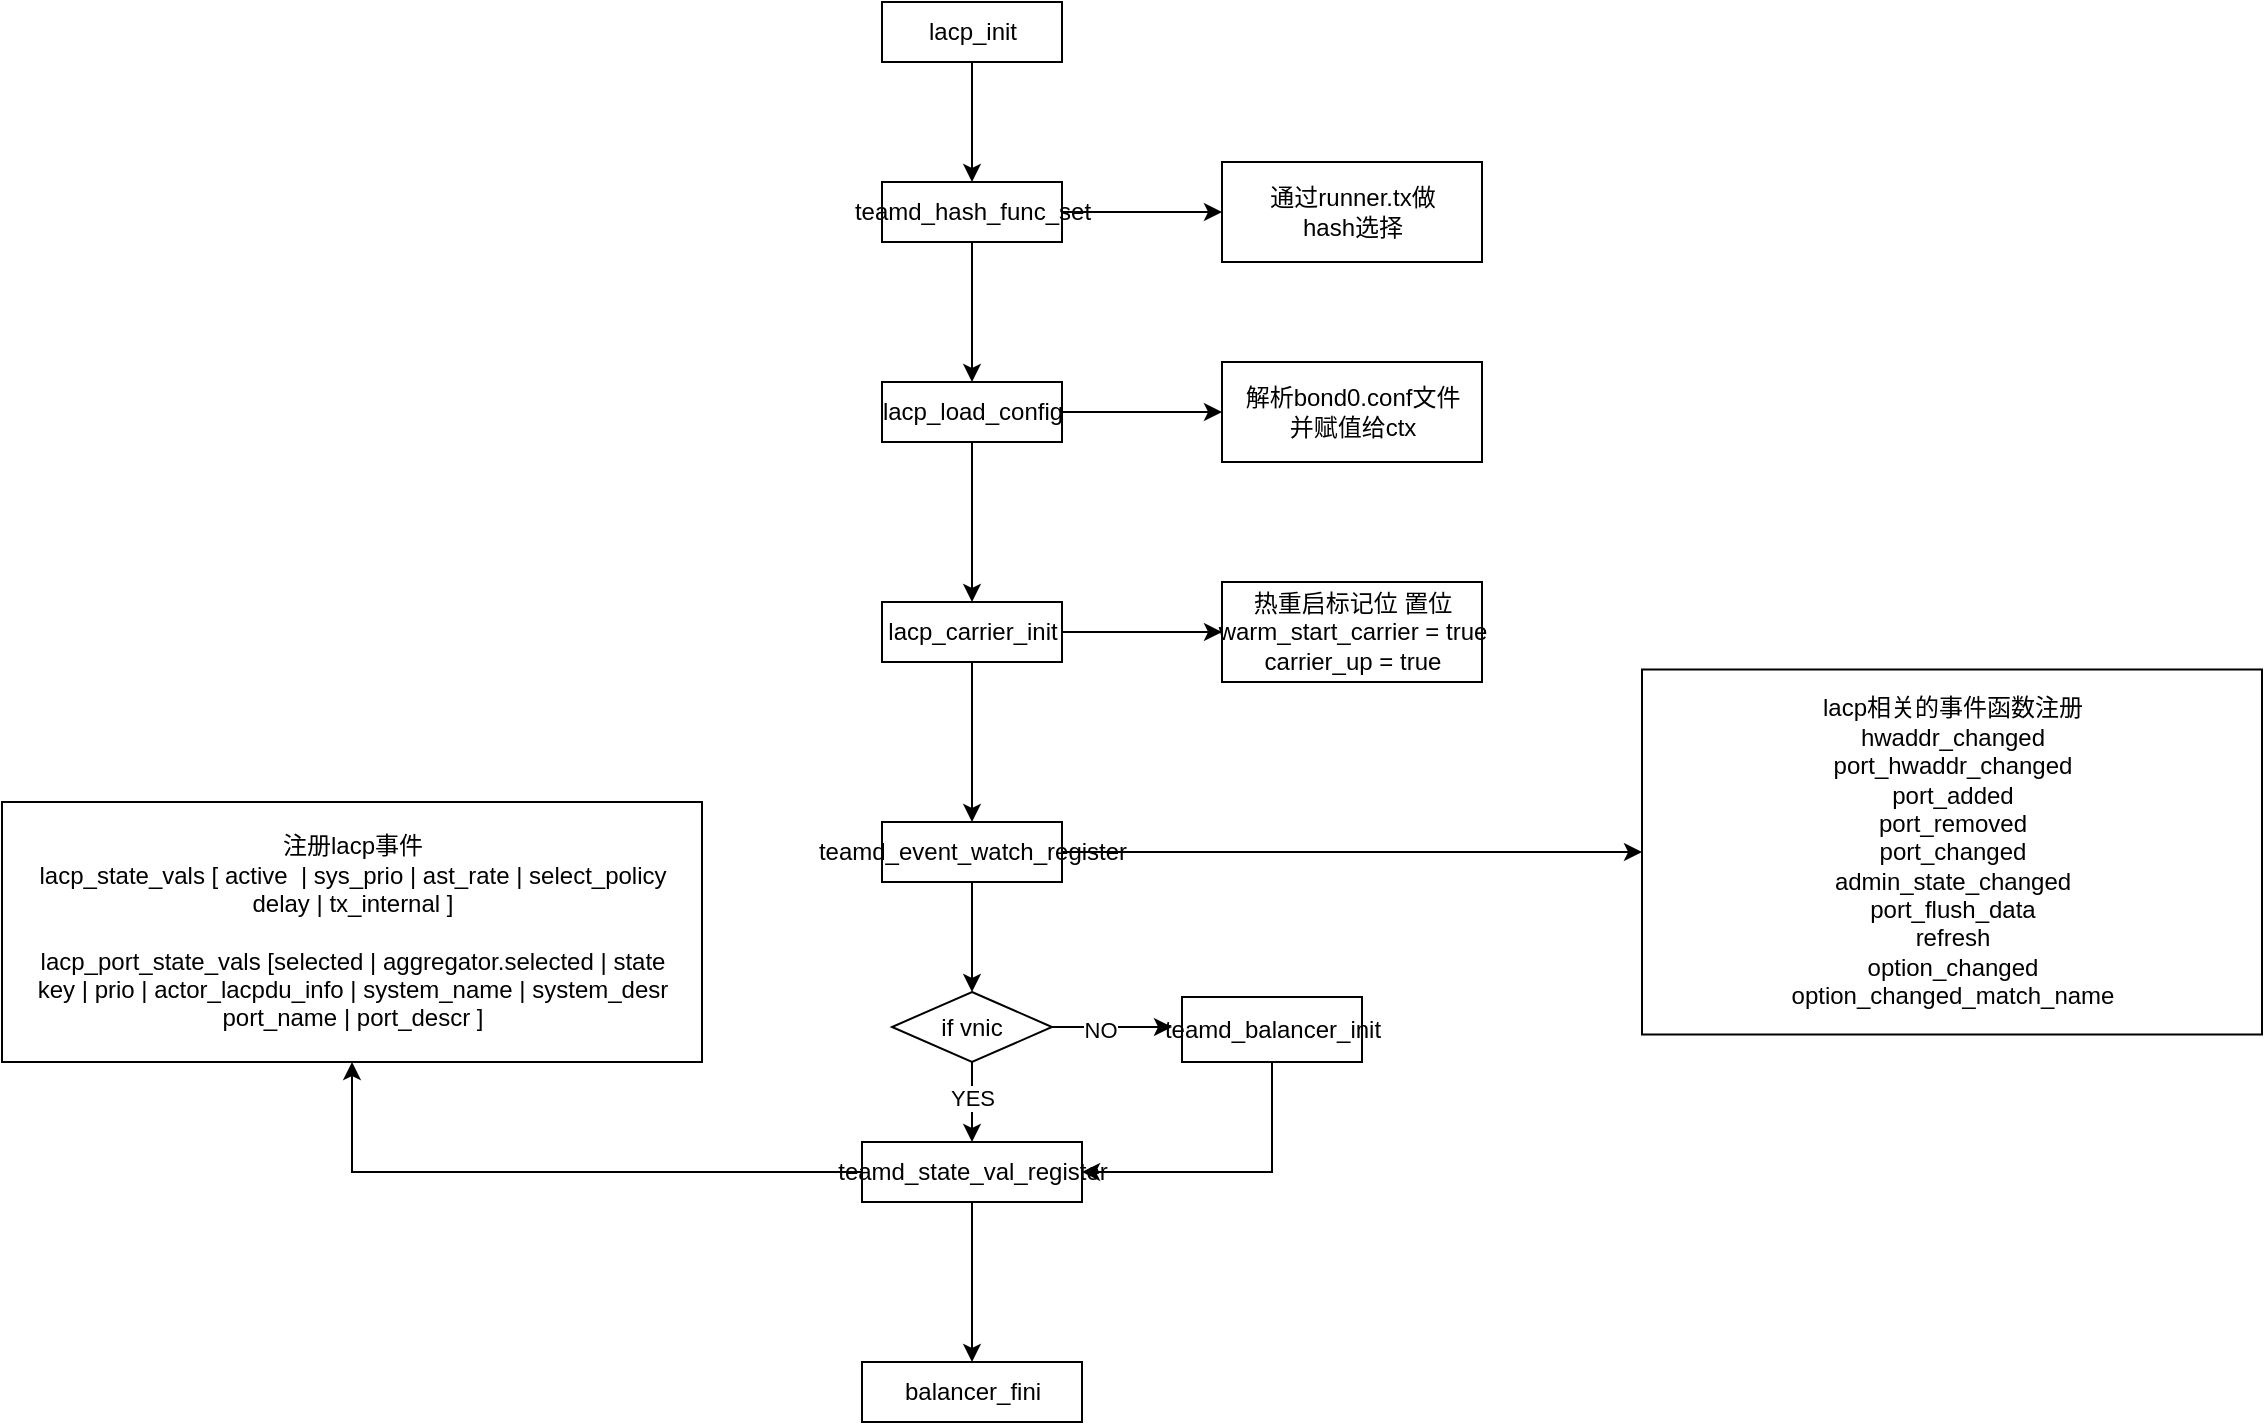 <mxfile version="20.3.6" type="github">
  <diagram id="C5RBs43oDa-KdzZeNtuy" name="Page-1">
    <mxGraphModel dx="2765" dy="1013" grid="1" gridSize="10" guides="1" tooltips="1" connect="1" arrows="1" fold="1" page="1" pageScale="1" pageWidth="827" pageHeight="1169" math="0" shadow="0">
      <root>
        <mxCell id="WIyWlLk6GJQsqaUBKTNV-0" />
        <mxCell id="WIyWlLk6GJQsqaUBKTNV-1" parent="WIyWlLk6GJQsqaUBKTNV-0" />
        <mxCell id="nvogpSVKcJ1wi3bkfDBT-2" value="" style="edgeStyle=orthogonalEdgeStyle;rounded=0;orthogonalLoop=1;jettySize=auto;html=1;" edge="1" parent="WIyWlLk6GJQsqaUBKTNV-1" source="nvogpSVKcJ1wi3bkfDBT-0" target="nvogpSVKcJ1wi3bkfDBT-1">
          <mxGeometry relative="1" as="geometry" />
        </mxCell>
        <mxCell id="nvogpSVKcJ1wi3bkfDBT-0" value="lacp_init" style="html=1;" vertex="1" parent="WIyWlLk6GJQsqaUBKTNV-1">
          <mxGeometry x="110" y="150" width="90" height="30" as="geometry" />
        </mxCell>
        <mxCell id="nvogpSVKcJ1wi3bkfDBT-4" value="" style="edgeStyle=orthogonalEdgeStyle;rounded=0;orthogonalLoop=1;jettySize=auto;html=1;" edge="1" parent="WIyWlLk6GJQsqaUBKTNV-1" source="nvogpSVKcJ1wi3bkfDBT-1" target="nvogpSVKcJ1wi3bkfDBT-3">
          <mxGeometry relative="1" as="geometry" />
        </mxCell>
        <mxCell id="nvogpSVKcJ1wi3bkfDBT-27" value="" style="edgeStyle=orthogonalEdgeStyle;rounded=0;orthogonalLoop=1;jettySize=auto;html=1;" edge="1" parent="WIyWlLk6GJQsqaUBKTNV-1" source="nvogpSVKcJ1wi3bkfDBT-1" target="nvogpSVKcJ1wi3bkfDBT-26">
          <mxGeometry relative="1" as="geometry" />
        </mxCell>
        <mxCell id="nvogpSVKcJ1wi3bkfDBT-1" value="teamd_hash_func_set" style="html=1;" vertex="1" parent="WIyWlLk6GJQsqaUBKTNV-1">
          <mxGeometry x="110" y="240" width="90" height="30" as="geometry" />
        </mxCell>
        <mxCell id="nvogpSVKcJ1wi3bkfDBT-6" value="" style="edgeStyle=orthogonalEdgeStyle;rounded=0;orthogonalLoop=1;jettySize=auto;html=1;" edge="1" parent="WIyWlLk6GJQsqaUBKTNV-1" source="nvogpSVKcJ1wi3bkfDBT-3" target="nvogpSVKcJ1wi3bkfDBT-5">
          <mxGeometry relative="1" as="geometry" />
        </mxCell>
        <mxCell id="nvogpSVKcJ1wi3bkfDBT-29" value="" style="edgeStyle=orthogonalEdgeStyle;rounded=0;orthogonalLoop=1;jettySize=auto;html=1;" edge="1" parent="WIyWlLk6GJQsqaUBKTNV-1" source="nvogpSVKcJ1wi3bkfDBT-3" target="nvogpSVKcJ1wi3bkfDBT-28">
          <mxGeometry relative="1" as="geometry" />
        </mxCell>
        <mxCell id="nvogpSVKcJ1wi3bkfDBT-3" value="lacp_load_config" style="html=1;" vertex="1" parent="WIyWlLk6GJQsqaUBKTNV-1">
          <mxGeometry x="110" y="340" width="90" height="30" as="geometry" />
        </mxCell>
        <mxCell id="nvogpSVKcJ1wi3bkfDBT-8" value="" style="edgeStyle=orthogonalEdgeStyle;rounded=0;orthogonalLoop=1;jettySize=auto;html=1;" edge="1" parent="WIyWlLk6GJQsqaUBKTNV-1" source="nvogpSVKcJ1wi3bkfDBT-5" target="nvogpSVKcJ1wi3bkfDBT-7">
          <mxGeometry relative="1" as="geometry" />
        </mxCell>
        <mxCell id="nvogpSVKcJ1wi3bkfDBT-31" value="" style="edgeStyle=orthogonalEdgeStyle;rounded=0;orthogonalLoop=1;jettySize=auto;html=1;" edge="1" parent="WIyWlLk6GJQsqaUBKTNV-1" source="nvogpSVKcJ1wi3bkfDBT-5" target="nvogpSVKcJ1wi3bkfDBT-30">
          <mxGeometry relative="1" as="geometry" />
        </mxCell>
        <mxCell id="nvogpSVKcJ1wi3bkfDBT-5" value="lacp_carrier_init" style="html=1;" vertex="1" parent="WIyWlLk6GJQsqaUBKTNV-1">
          <mxGeometry x="110" y="450" width="90" height="30" as="geometry" />
        </mxCell>
        <mxCell id="nvogpSVKcJ1wi3bkfDBT-12" value="" style="edgeStyle=orthogonalEdgeStyle;rounded=0;orthogonalLoop=1;jettySize=auto;html=1;" edge="1" parent="WIyWlLk6GJQsqaUBKTNV-1" source="nvogpSVKcJ1wi3bkfDBT-7" target="nvogpSVKcJ1wi3bkfDBT-11">
          <mxGeometry relative="1" as="geometry" />
        </mxCell>
        <mxCell id="nvogpSVKcJ1wi3bkfDBT-33" value="" style="edgeStyle=orthogonalEdgeStyle;rounded=0;orthogonalLoop=1;jettySize=auto;html=1;" edge="1" parent="WIyWlLk6GJQsqaUBKTNV-1" source="nvogpSVKcJ1wi3bkfDBT-7" target="nvogpSVKcJ1wi3bkfDBT-32">
          <mxGeometry relative="1" as="geometry" />
        </mxCell>
        <mxCell id="nvogpSVKcJ1wi3bkfDBT-7" value="teamd_event_watch_register" style="html=1;" vertex="1" parent="WIyWlLk6GJQsqaUBKTNV-1">
          <mxGeometry x="110" y="560" width="90" height="30" as="geometry" />
        </mxCell>
        <mxCell id="nvogpSVKcJ1wi3bkfDBT-14" value="" style="edgeStyle=orthogonalEdgeStyle;rounded=0;orthogonalLoop=1;jettySize=auto;html=1;" edge="1" parent="WIyWlLk6GJQsqaUBKTNV-1" source="nvogpSVKcJ1wi3bkfDBT-11">
          <mxGeometry relative="1" as="geometry">
            <mxPoint x="255" y="662.5" as="targetPoint" />
          </mxGeometry>
        </mxCell>
        <mxCell id="nvogpSVKcJ1wi3bkfDBT-16" value="NO" style="edgeLabel;html=1;align=center;verticalAlign=middle;resizable=0;points=[];" vertex="1" connectable="0" parent="nvogpSVKcJ1wi3bkfDBT-14">
          <mxGeometry x="-0.2" y="-1" relative="1" as="geometry">
            <mxPoint as="offset" />
          </mxGeometry>
        </mxCell>
        <mxCell id="nvogpSVKcJ1wi3bkfDBT-20" value="" style="edgeStyle=orthogonalEdgeStyle;rounded=0;orthogonalLoop=1;jettySize=auto;html=1;" edge="1" parent="WIyWlLk6GJQsqaUBKTNV-1" source="nvogpSVKcJ1wi3bkfDBT-11" target="nvogpSVKcJ1wi3bkfDBT-19">
          <mxGeometry relative="1" as="geometry" />
        </mxCell>
        <mxCell id="nvogpSVKcJ1wi3bkfDBT-21" value="YES" style="edgeLabel;html=1;align=center;verticalAlign=middle;resizable=0;points=[];" vertex="1" connectable="0" parent="nvogpSVKcJ1wi3bkfDBT-20">
          <mxGeometry x="-0.1" relative="1" as="geometry">
            <mxPoint as="offset" />
          </mxGeometry>
        </mxCell>
        <mxCell id="nvogpSVKcJ1wi3bkfDBT-11" value="if vnic" style="rhombus;whiteSpace=wrap;html=1;" vertex="1" parent="WIyWlLk6GJQsqaUBKTNV-1">
          <mxGeometry x="115" y="645" width="80" height="35" as="geometry" />
        </mxCell>
        <mxCell id="nvogpSVKcJ1wi3bkfDBT-15" value="teamd_balancer_init" style="html=1;" vertex="1" parent="WIyWlLk6GJQsqaUBKTNV-1">
          <mxGeometry x="260" y="647.5" width="90" height="32.5" as="geometry" />
        </mxCell>
        <mxCell id="nvogpSVKcJ1wi3bkfDBT-25" value="" style="edgeStyle=orthogonalEdgeStyle;rounded=0;orthogonalLoop=1;jettySize=auto;html=1;" edge="1" parent="WIyWlLk6GJQsqaUBKTNV-1" source="nvogpSVKcJ1wi3bkfDBT-19" target="nvogpSVKcJ1wi3bkfDBT-24">
          <mxGeometry relative="1" as="geometry" />
        </mxCell>
        <mxCell id="nvogpSVKcJ1wi3bkfDBT-148" value="" style="edgeStyle=orthogonalEdgeStyle;rounded=0;orthogonalLoop=1;jettySize=auto;html=1;" edge="1" parent="WIyWlLk6GJQsqaUBKTNV-1" source="nvogpSVKcJ1wi3bkfDBT-19" target="nvogpSVKcJ1wi3bkfDBT-147">
          <mxGeometry relative="1" as="geometry" />
        </mxCell>
        <mxCell id="nvogpSVKcJ1wi3bkfDBT-19" value="teamd_state_val_register" style="html=1;" vertex="1" parent="WIyWlLk6GJQsqaUBKTNV-1">
          <mxGeometry x="100" y="720" width="110" height="30" as="geometry" />
        </mxCell>
        <mxCell id="nvogpSVKcJ1wi3bkfDBT-23" value="" style="endArrow=classic;html=1;rounded=0;exitX=0.5;exitY=1;exitDx=0;exitDy=0;entryX=1;entryY=0.5;entryDx=0;entryDy=0;" edge="1" parent="WIyWlLk6GJQsqaUBKTNV-1" source="nvogpSVKcJ1wi3bkfDBT-15" target="nvogpSVKcJ1wi3bkfDBT-19">
          <mxGeometry width="50" height="50" relative="1" as="geometry">
            <mxPoint x="390" y="570" as="sourcePoint" />
            <mxPoint x="440" y="520" as="targetPoint" />
            <Array as="points">
              <mxPoint x="305" y="735" />
            </Array>
          </mxGeometry>
        </mxCell>
        <mxCell id="nvogpSVKcJ1wi3bkfDBT-24" value="balancer_fini" style="html=1;" vertex="1" parent="WIyWlLk6GJQsqaUBKTNV-1">
          <mxGeometry x="100" y="830" width="110" height="30" as="geometry" />
        </mxCell>
        <mxCell id="nvogpSVKcJ1wi3bkfDBT-26" value="通过runner.tx做&lt;br&gt;hash选择" style="html=1;" vertex="1" parent="WIyWlLk6GJQsqaUBKTNV-1">
          <mxGeometry x="280" y="230" width="130" height="50" as="geometry" />
        </mxCell>
        <mxCell id="nvogpSVKcJ1wi3bkfDBT-28" value="解析bond0.conf文件&lt;br&gt;并赋值给ctx" style="html=1;" vertex="1" parent="WIyWlLk6GJQsqaUBKTNV-1">
          <mxGeometry x="280" y="330" width="130" height="50" as="geometry" />
        </mxCell>
        <mxCell id="nvogpSVKcJ1wi3bkfDBT-30" value="热重启标记位 置位&lt;br&gt;warm_start_carrier = true&lt;br&gt;carrier_up = true" style="html=1;" vertex="1" parent="WIyWlLk6GJQsqaUBKTNV-1">
          <mxGeometry x="280" y="440" width="130" height="50" as="geometry" />
        </mxCell>
        <mxCell id="nvogpSVKcJ1wi3bkfDBT-32" value="lacp相关的事件函数注册&lt;br&gt;hwaddr_changed&lt;br&gt;port_hwaddr_changed&lt;br&gt;port_added&lt;br&gt;port_removed&lt;br&gt;port_changed&lt;br&gt;admin_state_changed&lt;br&gt;port_flush_data&lt;br&gt;refresh&lt;br&gt;option_changed&lt;br&gt;option_changed_match_name" style="html=1;" vertex="1" parent="WIyWlLk6GJQsqaUBKTNV-1">
          <mxGeometry x="490" y="483.75" width="310" height="182.5" as="geometry" />
        </mxCell>
        <mxCell id="nvogpSVKcJ1wi3bkfDBT-147" value="注册lacp事件&lt;br&gt;lacp_state_vals [ active&amp;nbsp; | sys_prio | ast_rate | select_policy&lt;br&gt;delay | tx_internal ]&lt;br&gt;&lt;br&gt;lacp_port_state_vals [selected | aggregator.selected | state&lt;br&gt;key | prio | actor_lacpdu_info | system_name | system_desr&lt;br&gt;port_name | port_descr ]" style="html=1;" vertex="1" parent="WIyWlLk6GJQsqaUBKTNV-1">
          <mxGeometry x="-330" y="550" width="350" height="130" as="geometry" />
        </mxCell>
      </root>
    </mxGraphModel>
  </diagram>
</mxfile>
